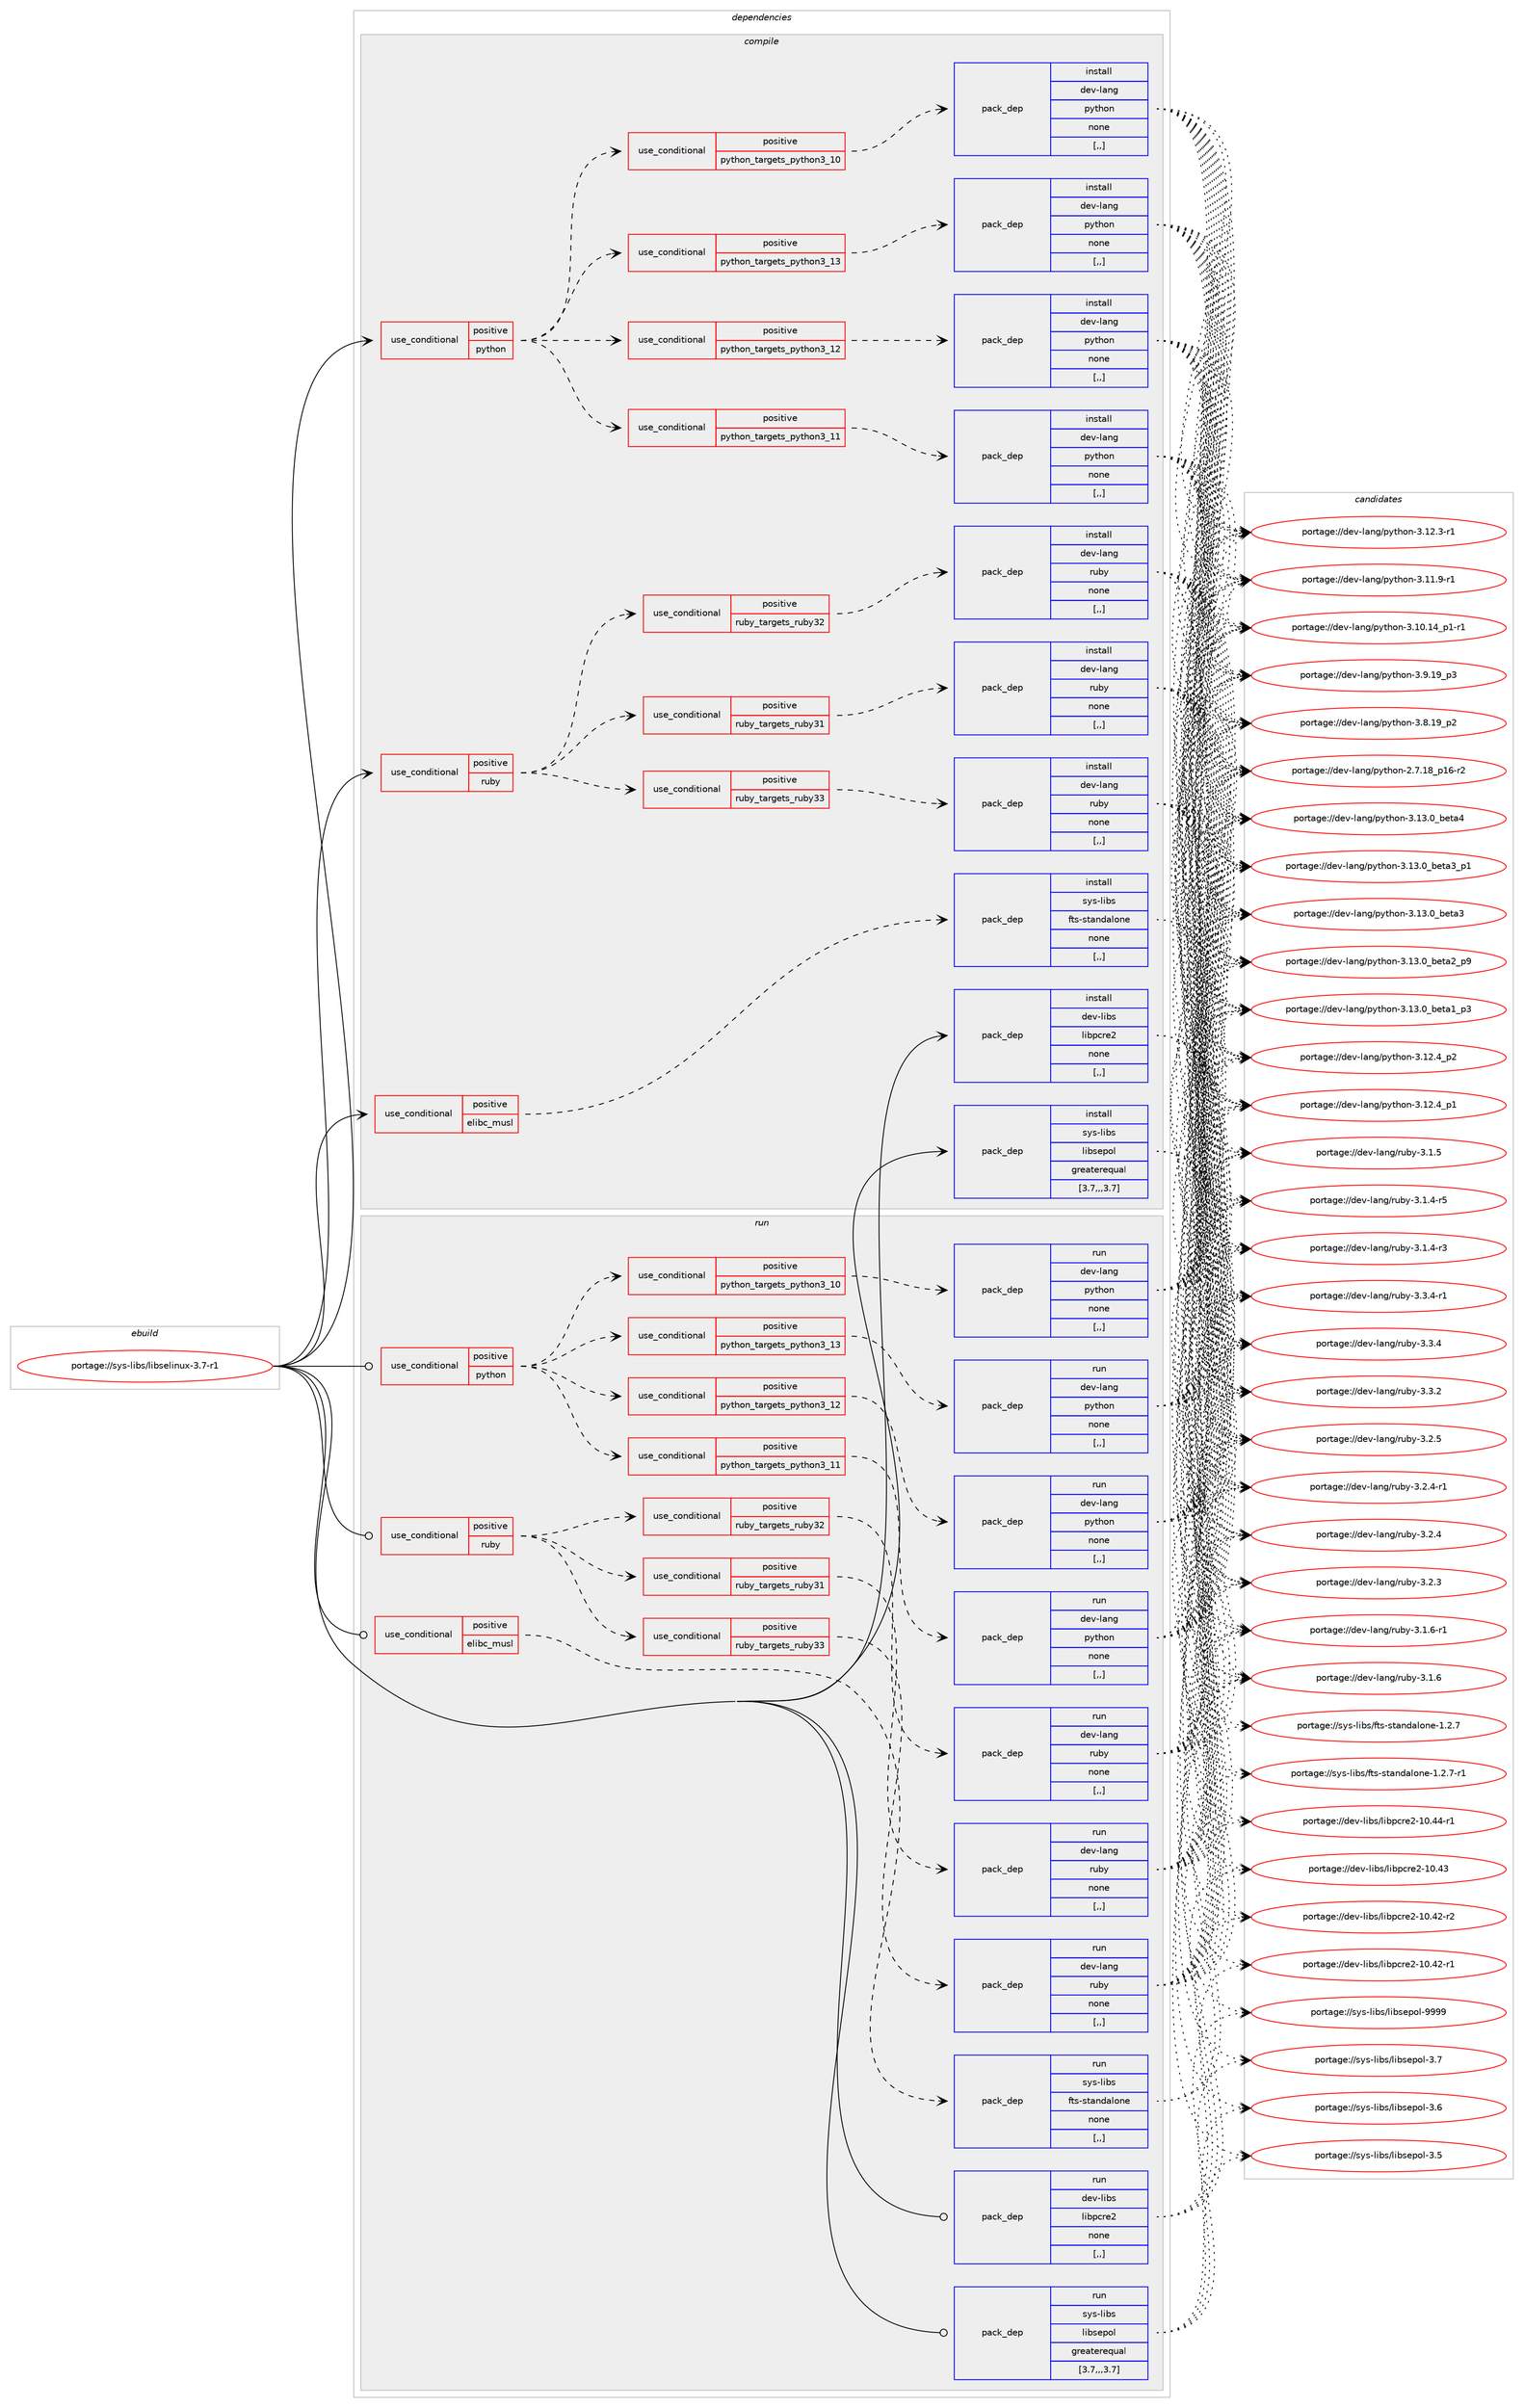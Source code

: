 digraph prolog {

# *************
# Graph options
# *************

newrank=true;
concentrate=true;
compound=true;
graph [rankdir=LR,fontname=Helvetica,fontsize=10,ranksep=1.5];#, ranksep=2.5, nodesep=0.2];
edge  [arrowhead=vee];
node  [fontname=Helvetica,fontsize=10];

# **********
# The ebuild
# **********

subgraph cluster_leftcol {
color=gray;
label=<<i>ebuild</i>>;
id [label="portage://sys-libs/libselinux-3.7-r1", color=red, width=4, href="../sys-libs/libselinux-3.7-r1.svg"];
}

# ****************
# The dependencies
# ****************

subgraph cluster_midcol {
color=gray;
label=<<i>dependencies</i>>;
subgraph cluster_compile {
fillcolor="#eeeeee";
style=filled;
label=<<i>compile</i>>;
subgraph cond117736 {
dependency441422 [label=<<TABLE BORDER="0" CELLBORDER="1" CELLSPACING="0" CELLPADDING="4"><TR><TD ROWSPAN="3" CELLPADDING="10">use_conditional</TD></TR><TR><TD>positive</TD></TR><TR><TD>elibc_musl</TD></TR></TABLE>>, shape=none, color=red];
subgraph pack320688 {
dependency441423 [label=<<TABLE BORDER="0" CELLBORDER="1" CELLSPACING="0" CELLPADDING="4" WIDTH="220"><TR><TD ROWSPAN="6" CELLPADDING="30">pack_dep</TD></TR><TR><TD WIDTH="110">install</TD></TR><TR><TD>sys-libs</TD></TR><TR><TD>fts-standalone</TD></TR><TR><TD>none</TD></TR><TR><TD>[,,]</TD></TR></TABLE>>, shape=none, color=blue];
}
dependency441422:e -> dependency441423:w [weight=20,style="dashed",arrowhead="vee"];
}
id:e -> dependency441422:w [weight=20,style="solid",arrowhead="vee"];
subgraph cond117737 {
dependency441424 [label=<<TABLE BORDER="0" CELLBORDER="1" CELLSPACING="0" CELLPADDING="4"><TR><TD ROWSPAN="3" CELLPADDING="10">use_conditional</TD></TR><TR><TD>positive</TD></TR><TR><TD>python</TD></TR></TABLE>>, shape=none, color=red];
subgraph cond117738 {
dependency441425 [label=<<TABLE BORDER="0" CELLBORDER="1" CELLSPACING="0" CELLPADDING="4"><TR><TD ROWSPAN="3" CELLPADDING="10">use_conditional</TD></TR><TR><TD>positive</TD></TR><TR><TD>python_targets_python3_10</TD></TR></TABLE>>, shape=none, color=red];
subgraph pack320689 {
dependency441426 [label=<<TABLE BORDER="0" CELLBORDER="1" CELLSPACING="0" CELLPADDING="4" WIDTH="220"><TR><TD ROWSPAN="6" CELLPADDING="30">pack_dep</TD></TR><TR><TD WIDTH="110">install</TD></TR><TR><TD>dev-lang</TD></TR><TR><TD>python</TD></TR><TR><TD>none</TD></TR><TR><TD>[,,]</TD></TR></TABLE>>, shape=none, color=blue];
}
dependency441425:e -> dependency441426:w [weight=20,style="dashed",arrowhead="vee"];
}
dependency441424:e -> dependency441425:w [weight=20,style="dashed",arrowhead="vee"];
subgraph cond117739 {
dependency441427 [label=<<TABLE BORDER="0" CELLBORDER="1" CELLSPACING="0" CELLPADDING="4"><TR><TD ROWSPAN="3" CELLPADDING="10">use_conditional</TD></TR><TR><TD>positive</TD></TR><TR><TD>python_targets_python3_11</TD></TR></TABLE>>, shape=none, color=red];
subgraph pack320690 {
dependency441428 [label=<<TABLE BORDER="0" CELLBORDER="1" CELLSPACING="0" CELLPADDING="4" WIDTH="220"><TR><TD ROWSPAN="6" CELLPADDING="30">pack_dep</TD></TR><TR><TD WIDTH="110">install</TD></TR><TR><TD>dev-lang</TD></TR><TR><TD>python</TD></TR><TR><TD>none</TD></TR><TR><TD>[,,]</TD></TR></TABLE>>, shape=none, color=blue];
}
dependency441427:e -> dependency441428:w [weight=20,style="dashed",arrowhead="vee"];
}
dependency441424:e -> dependency441427:w [weight=20,style="dashed",arrowhead="vee"];
subgraph cond117740 {
dependency441429 [label=<<TABLE BORDER="0" CELLBORDER="1" CELLSPACING="0" CELLPADDING="4"><TR><TD ROWSPAN="3" CELLPADDING="10">use_conditional</TD></TR><TR><TD>positive</TD></TR><TR><TD>python_targets_python3_12</TD></TR></TABLE>>, shape=none, color=red];
subgraph pack320691 {
dependency441430 [label=<<TABLE BORDER="0" CELLBORDER="1" CELLSPACING="0" CELLPADDING="4" WIDTH="220"><TR><TD ROWSPAN="6" CELLPADDING="30">pack_dep</TD></TR><TR><TD WIDTH="110">install</TD></TR><TR><TD>dev-lang</TD></TR><TR><TD>python</TD></TR><TR><TD>none</TD></TR><TR><TD>[,,]</TD></TR></TABLE>>, shape=none, color=blue];
}
dependency441429:e -> dependency441430:w [weight=20,style="dashed",arrowhead="vee"];
}
dependency441424:e -> dependency441429:w [weight=20,style="dashed",arrowhead="vee"];
subgraph cond117741 {
dependency441431 [label=<<TABLE BORDER="0" CELLBORDER="1" CELLSPACING="0" CELLPADDING="4"><TR><TD ROWSPAN="3" CELLPADDING="10">use_conditional</TD></TR><TR><TD>positive</TD></TR><TR><TD>python_targets_python3_13</TD></TR></TABLE>>, shape=none, color=red];
subgraph pack320692 {
dependency441432 [label=<<TABLE BORDER="0" CELLBORDER="1" CELLSPACING="0" CELLPADDING="4" WIDTH="220"><TR><TD ROWSPAN="6" CELLPADDING="30">pack_dep</TD></TR><TR><TD WIDTH="110">install</TD></TR><TR><TD>dev-lang</TD></TR><TR><TD>python</TD></TR><TR><TD>none</TD></TR><TR><TD>[,,]</TD></TR></TABLE>>, shape=none, color=blue];
}
dependency441431:e -> dependency441432:w [weight=20,style="dashed",arrowhead="vee"];
}
dependency441424:e -> dependency441431:w [weight=20,style="dashed",arrowhead="vee"];
}
id:e -> dependency441424:w [weight=20,style="solid",arrowhead="vee"];
subgraph cond117742 {
dependency441433 [label=<<TABLE BORDER="0" CELLBORDER="1" CELLSPACING="0" CELLPADDING="4"><TR><TD ROWSPAN="3" CELLPADDING="10">use_conditional</TD></TR><TR><TD>positive</TD></TR><TR><TD>ruby</TD></TR></TABLE>>, shape=none, color=red];
subgraph cond117743 {
dependency441434 [label=<<TABLE BORDER="0" CELLBORDER="1" CELLSPACING="0" CELLPADDING="4"><TR><TD ROWSPAN="3" CELLPADDING="10">use_conditional</TD></TR><TR><TD>positive</TD></TR><TR><TD>ruby_targets_ruby31</TD></TR></TABLE>>, shape=none, color=red];
subgraph pack320693 {
dependency441435 [label=<<TABLE BORDER="0" CELLBORDER="1" CELLSPACING="0" CELLPADDING="4" WIDTH="220"><TR><TD ROWSPAN="6" CELLPADDING="30">pack_dep</TD></TR><TR><TD WIDTH="110">install</TD></TR><TR><TD>dev-lang</TD></TR><TR><TD>ruby</TD></TR><TR><TD>none</TD></TR><TR><TD>[,,]</TD></TR></TABLE>>, shape=none, color=blue];
}
dependency441434:e -> dependency441435:w [weight=20,style="dashed",arrowhead="vee"];
}
dependency441433:e -> dependency441434:w [weight=20,style="dashed",arrowhead="vee"];
subgraph cond117744 {
dependency441436 [label=<<TABLE BORDER="0" CELLBORDER="1" CELLSPACING="0" CELLPADDING="4"><TR><TD ROWSPAN="3" CELLPADDING="10">use_conditional</TD></TR><TR><TD>positive</TD></TR><TR><TD>ruby_targets_ruby32</TD></TR></TABLE>>, shape=none, color=red];
subgraph pack320694 {
dependency441437 [label=<<TABLE BORDER="0" CELLBORDER="1" CELLSPACING="0" CELLPADDING="4" WIDTH="220"><TR><TD ROWSPAN="6" CELLPADDING="30">pack_dep</TD></TR><TR><TD WIDTH="110">install</TD></TR><TR><TD>dev-lang</TD></TR><TR><TD>ruby</TD></TR><TR><TD>none</TD></TR><TR><TD>[,,]</TD></TR></TABLE>>, shape=none, color=blue];
}
dependency441436:e -> dependency441437:w [weight=20,style="dashed",arrowhead="vee"];
}
dependency441433:e -> dependency441436:w [weight=20,style="dashed",arrowhead="vee"];
subgraph cond117745 {
dependency441438 [label=<<TABLE BORDER="0" CELLBORDER="1" CELLSPACING="0" CELLPADDING="4"><TR><TD ROWSPAN="3" CELLPADDING="10">use_conditional</TD></TR><TR><TD>positive</TD></TR><TR><TD>ruby_targets_ruby33</TD></TR></TABLE>>, shape=none, color=red];
subgraph pack320695 {
dependency441439 [label=<<TABLE BORDER="0" CELLBORDER="1" CELLSPACING="0" CELLPADDING="4" WIDTH="220"><TR><TD ROWSPAN="6" CELLPADDING="30">pack_dep</TD></TR><TR><TD WIDTH="110">install</TD></TR><TR><TD>dev-lang</TD></TR><TR><TD>ruby</TD></TR><TR><TD>none</TD></TR><TR><TD>[,,]</TD></TR></TABLE>>, shape=none, color=blue];
}
dependency441438:e -> dependency441439:w [weight=20,style="dashed",arrowhead="vee"];
}
dependency441433:e -> dependency441438:w [weight=20,style="dashed",arrowhead="vee"];
}
id:e -> dependency441433:w [weight=20,style="solid",arrowhead="vee"];
subgraph pack320696 {
dependency441440 [label=<<TABLE BORDER="0" CELLBORDER="1" CELLSPACING="0" CELLPADDING="4" WIDTH="220"><TR><TD ROWSPAN="6" CELLPADDING="30">pack_dep</TD></TR><TR><TD WIDTH="110">install</TD></TR><TR><TD>dev-libs</TD></TR><TR><TD>libpcre2</TD></TR><TR><TD>none</TD></TR><TR><TD>[,,]</TD></TR></TABLE>>, shape=none, color=blue];
}
id:e -> dependency441440:w [weight=20,style="solid",arrowhead="vee"];
subgraph pack320697 {
dependency441441 [label=<<TABLE BORDER="0" CELLBORDER="1" CELLSPACING="0" CELLPADDING="4" WIDTH="220"><TR><TD ROWSPAN="6" CELLPADDING="30">pack_dep</TD></TR><TR><TD WIDTH="110">install</TD></TR><TR><TD>sys-libs</TD></TR><TR><TD>libsepol</TD></TR><TR><TD>greaterequal</TD></TR><TR><TD>[3.7,,,3.7]</TD></TR></TABLE>>, shape=none, color=blue];
}
id:e -> dependency441441:w [weight=20,style="solid",arrowhead="vee"];
}
subgraph cluster_compileandrun {
fillcolor="#eeeeee";
style=filled;
label=<<i>compile and run</i>>;
}
subgraph cluster_run {
fillcolor="#eeeeee";
style=filled;
label=<<i>run</i>>;
subgraph cond117746 {
dependency441442 [label=<<TABLE BORDER="0" CELLBORDER="1" CELLSPACING="0" CELLPADDING="4"><TR><TD ROWSPAN="3" CELLPADDING="10">use_conditional</TD></TR><TR><TD>positive</TD></TR><TR><TD>elibc_musl</TD></TR></TABLE>>, shape=none, color=red];
subgraph pack320698 {
dependency441443 [label=<<TABLE BORDER="0" CELLBORDER="1" CELLSPACING="0" CELLPADDING="4" WIDTH="220"><TR><TD ROWSPAN="6" CELLPADDING="30">pack_dep</TD></TR><TR><TD WIDTH="110">run</TD></TR><TR><TD>sys-libs</TD></TR><TR><TD>fts-standalone</TD></TR><TR><TD>none</TD></TR><TR><TD>[,,]</TD></TR></TABLE>>, shape=none, color=blue];
}
dependency441442:e -> dependency441443:w [weight=20,style="dashed",arrowhead="vee"];
}
id:e -> dependency441442:w [weight=20,style="solid",arrowhead="odot"];
subgraph cond117747 {
dependency441444 [label=<<TABLE BORDER="0" CELLBORDER="1" CELLSPACING="0" CELLPADDING="4"><TR><TD ROWSPAN="3" CELLPADDING="10">use_conditional</TD></TR><TR><TD>positive</TD></TR><TR><TD>python</TD></TR></TABLE>>, shape=none, color=red];
subgraph cond117748 {
dependency441445 [label=<<TABLE BORDER="0" CELLBORDER="1" CELLSPACING="0" CELLPADDING="4"><TR><TD ROWSPAN="3" CELLPADDING="10">use_conditional</TD></TR><TR><TD>positive</TD></TR><TR><TD>python_targets_python3_10</TD></TR></TABLE>>, shape=none, color=red];
subgraph pack320699 {
dependency441446 [label=<<TABLE BORDER="0" CELLBORDER="1" CELLSPACING="0" CELLPADDING="4" WIDTH="220"><TR><TD ROWSPAN="6" CELLPADDING="30">pack_dep</TD></TR><TR><TD WIDTH="110">run</TD></TR><TR><TD>dev-lang</TD></TR><TR><TD>python</TD></TR><TR><TD>none</TD></TR><TR><TD>[,,]</TD></TR></TABLE>>, shape=none, color=blue];
}
dependency441445:e -> dependency441446:w [weight=20,style="dashed",arrowhead="vee"];
}
dependency441444:e -> dependency441445:w [weight=20,style="dashed",arrowhead="vee"];
subgraph cond117749 {
dependency441447 [label=<<TABLE BORDER="0" CELLBORDER="1" CELLSPACING="0" CELLPADDING="4"><TR><TD ROWSPAN="3" CELLPADDING="10">use_conditional</TD></TR><TR><TD>positive</TD></TR><TR><TD>python_targets_python3_11</TD></TR></TABLE>>, shape=none, color=red];
subgraph pack320700 {
dependency441448 [label=<<TABLE BORDER="0" CELLBORDER="1" CELLSPACING="0" CELLPADDING="4" WIDTH="220"><TR><TD ROWSPAN="6" CELLPADDING="30">pack_dep</TD></TR><TR><TD WIDTH="110">run</TD></TR><TR><TD>dev-lang</TD></TR><TR><TD>python</TD></TR><TR><TD>none</TD></TR><TR><TD>[,,]</TD></TR></TABLE>>, shape=none, color=blue];
}
dependency441447:e -> dependency441448:w [weight=20,style="dashed",arrowhead="vee"];
}
dependency441444:e -> dependency441447:w [weight=20,style="dashed",arrowhead="vee"];
subgraph cond117750 {
dependency441449 [label=<<TABLE BORDER="0" CELLBORDER="1" CELLSPACING="0" CELLPADDING="4"><TR><TD ROWSPAN="3" CELLPADDING="10">use_conditional</TD></TR><TR><TD>positive</TD></TR><TR><TD>python_targets_python3_12</TD></TR></TABLE>>, shape=none, color=red];
subgraph pack320701 {
dependency441450 [label=<<TABLE BORDER="0" CELLBORDER="1" CELLSPACING="0" CELLPADDING="4" WIDTH="220"><TR><TD ROWSPAN="6" CELLPADDING="30">pack_dep</TD></TR><TR><TD WIDTH="110">run</TD></TR><TR><TD>dev-lang</TD></TR><TR><TD>python</TD></TR><TR><TD>none</TD></TR><TR><TD>[,,]</TD></TR></TABLE>>, shape=none, color=blue];
}
dependency441449:e -> dependency441450:w [weight=20,style="dashed",arrowhead="vee"];
}
dependency441444:e -> dependency441449:w [weight=20,style="dashed",arrowhead="vee"];
subgraph cond117751 {
dependency441451 [label=<<TABLE BORDER="0" CELLBORDER="1" CELLSPACING="0" CELLPADDING="4"><TR><TD ROWSPAN="3" CELLPADDING="10">use_conditional</TD></TR><TR><TD>positive</TD></TR><TR><TD>python_targets_python3_13</TD></TR></TABLE>>, shape=none, color=red];
subgraph pack320702 {
dependency441452 [label=<<TABLE BORDER="0" CELLBORDER="1" CELLSPACING="0" CELLPADDING="4" WIDTH="220"><TR><TD ROWSPAN="6" CELLPADDING="30">pack_dep</TD></TR><TR><TD WIDTH="110">run</TD></TR><TR><TD>dev-lang</TD></TR><TR><TD>python</TD></TR><TR><TD>none</TD></TR><TR><TD>[,,]</TD></TR></TABLE>>, shape=none, color=blue];
}
dependency441451:e -> dependency441452:w [weight=20,style="dashed",arrowhead="vee"];
}
dependency441444:e -> dependency441451:w [weight=20,style="dashed",arrowhead="vee"];
}
id:e -> dependency441444:w [weight=20,style="solid",arrowhead="odot"];
subgraph cond117752 {
dependency441453 [label=<<TABLE BORDER="0" CELLBORDER="1" CELLSPACING="0" CELLPADDING="4"><TR><TD ROWSPAN="3" CELLPADDING="10">use_conditional</TD></TR><TR><TD>positive</TD></TR><TR><TD>ruby</TD></TR></TABLE>>, shape=none, color=red];
subgraph cond117753 {
dependency441454 [label=<<TABLE BORDER="0" CELLBORDER="1" CELLSPACING="0" CELLPADDING="4"><TR><TD ROWSPAN="3" CELLPADDING="10">use_conditional</TD></TR><TR><TD>positive</TD></TR><TR><TD>ruby_targets_ruby31</TD></TR></TABLE>>, shape=none, color=red];
subgraph pack320703 {
dependency441455 [label=<<TABLE BORDER="0" CELLBORDER="1" CELLSPACING="0" CELLPADDING="4" WIDTH="220"><TR><TD ROWSPAN="6" CELLPADDING="30">pack_dep</TD></TR><TR><TD WIDTH="110">run</TD></TR><TR><TD>dev-lang</TD></TR><TR><TD>ruby</TD></TR><TR><TD>none</TD></TR><TR><TD>[,,]</TD></TR></TABLE>>, shape=none, color=blue];
}
dependency441454:e -> dependency441455:w [weight=20,style="dashed",arrowhead="vee"];
}
dependency441453:e -> dependency441454:w [weight=20,style="dashed",arrowhead="vee"];
subgraph cond117754 {
dependency441456 [label=<<TABLE BORDER="0" CELLBORDER="1" CELLSPACING="0" CELLPADDING="4"><TR><TD ROWSPAN="3" CELLPADDING="10">use_conditional</TD></TR><TR><TD>positive</TD></TR><TR><TD>ruby_targets_ruby32</TD></TR></TABLE>>, shape=none, color=red];
subgraph pack320704 {
dependency441457 [label=<<TABLE BORDER="0" CELLBORDER="1" CELLSPACING="0" CELLPADDING="4" WIDTH="220"><TR><TD ROWSPAN="6" CELLPADDING="30">pack_dep</TD></TR><TR><TD WIDTH="110">run</TD></TR><TR><TD>dev-lang</TD></TR><TR><TD>ruby</TD></TR><TR><TD>none</TD></TR><TR><TD>[,,]</TD></TR></TABLE>>, shape=none, color=blue];
}
dependency441456:e -> dependency441457:w [weight=20,style="dashed",arrowhead="vee"];
}
dependency441453:e -> dependency441456:w [weight=20,style="dashed",arrowhead="vee"];
subgraph cond117755 {
dependency441458 [label=<<TABLE BORDER="0" CELLBORDER="1" CELLSPACING="0" CELLPADDING="4"><TR><TD ROWSPAN="3" CELLPADDING="10">use_conditional</TD></TR><TR><TD>positive</TD></TR><TR><TD>ruby_targets_ruby33</TD></TR></TABLE>>, shape=none, color=red];
subgraph pack320705 {
dependency441459 [label=<<TABLE BORDER="0" CELLBORDER="1" CELLSPACING="0" CELLPADDING="4" WIDTH="220"><TR><TD ROWSPAN="6" CELLPADDING="30">pack_dep</TD></TR><TR><TD WIDTH="110">run</TD></TR><TR><TD>dev-lang</TD></TR><TR><TD>ruby</TD></TR><TR><TD>none</TD></TR><TR><TD>[,,]</TD></TR></TABLE>>, shape=none, color=blue];
}
dependency441458:e -> dependency441459:w [weight=20,style="dashed",arrowhead="vee"];
}
dependency441453:e -> dependency441458:w [weight=20,style="dashed",arrowhead="vee"];
}
id:e -> dependency441453:w [weight=20,style="solid",arrowhead="odot"];
subgraph pack320706 {
dependency441460 [label=<<TABLE BORDER="0" CELLBORDER="1" CELLSPACING="0" CELLPADDING="4" WIDTH="220"><TR><TD ROWSPAN="6" CELLPADDING="30">pack_dep</TD></TR><TR><TD WIDTH="110">run</TD></TR><TR><TD>dev-libs</TD></TR><TR><TD>libpcre2</TD></TR><TR><TD>none</TD></TR><TR><TD>[,,]</TD></TR></TABLE>>, shape=none, color=blue];
}
id:e -> dependency441460:w [weight=20,style="solid",arrowhead="odot"];
subgraph pack320707 {
dependency441461 [label=<<TABLE BORDER="0" CELLBORDER="1" CELLSPACING="0" CELLPADDING="4" WIDTH="220"><TR><TD ROWSPAN="6" CELLPADDING="30">pack_dep</TD></TR><TR><TD WIDTH="110">run</TD></TR><TR><TD>sys-libs</TD></TR><TR><TD>libsepol</TD></TR><TR><TD>greaterequal</TD></TR><TR><TD>[3.7,,,3.7]</TD></TR></TABLE>>, shape=none, color=blue];
}
id:e -> dependency441461:w [weight=20,style="solid",arrowhead="odot"];
}
}

# **************
# The candidates
# **************

subgraph cluster_choices {
rank=same;
color=gray;
label=<<i>candidates</i>>;

subgraph choice320688 {
color=black;
nodesep=1;
choice1151211154510810598115471021161154511511697110100971081111101014549465046554511449 [label="portage://sys-libs/fts-standalone-1.2.7-r1", color=red, width=4,href="../sys-libs/fts-standalone-1.2.7-r1.svg"];
choice115121115451081059811547102116115451151169711010097108111110101454946504655 [label="portage://sys-libs/fts-standalone-1.2.7", color=red, width=4,href="../sys-libs/fts-standalone-1.2.7.svg"];
dependency441423:e -> choice1151211154510810598115471021161154511511697110100971081111101014549465046554511449:w [style=dotted,weight="100"];
dependency441423:e -> choice115121115451081059811547102116115451151169711010097108111110101454946504655:w [style=dotted,weight="100"];
}
subgraph choice320689 {
color=black;
nodesep=1;
choice1001011184510897110103471121211161041111104551464951464895981011169752 [label="portage://dev-lang/python-3.13.0_beta4", color=red, width=4,href="../dev-lang/python-3.13.0_beta4.svg"];
choice10010111845108971101034711212111610411111045514649514648959810111697519511249 [label="portage://dev-lang/python-3.13.0_beta3_p1", color=red, width=4,href="../dev-lang/python-3.13.0_beta3_p1.svg"];
choice1001011184510897110103471121211161041111104551464951464895981011169751 [label="portage://dev-lang/python-3.13.0_beta3", color=red, width=4,href="../dev-lang/python-3.13.0_beta3.svg"];
choice10010111845108971101034711212111610411111045514649514648959810111697509511257 [label="portage://dev-lang/python-3.13.0_beta2_p9", color=red, width=4,href="../dev-lang/python-3.13.0_beta2_p9.svg"];
choice10010111845108971101034711212111610411111045514649514648959810111697499511251 [label="portage://dev-lang/python-3.13.0_beta1_p3", color=red, width=4,href="../dev-lang/python-3.13.0_beta1_p3.svg"];
choice100101118451089711010347112121116104111110455146495046529511250 [label="portage://dev-lang/python-3.12.4_p2", color=red, width=4,href="../dev-lang/python-3.12.4_p2.svg"];
choice100101118451089711010347112121116104111110455146495046529511249 [label="portage://dev-lang/python-3.12.4_p1", color=red, width=4,href="../dev-lang/python-3.12.4_p1.svg"];
choice100101118451089711010347112121116104111110455146495046514511449 [label="portage://dev-lang/python-3.12.3-r1", color=red, width=4,href="../dev-lang/python-3.12.3-r1.svg"];
choice100101118451089711010347112121116104111110455146494946574511449 [label="portage://dev-lang/python-3.11.9-r1", color=red, width=4,href="../dev-lang/python-3.11.9-r1.svg"];
choice100101118451089711010347112121116104111110455146494846495295112494511449 [label="portage://dev-lang/python-3.10.14_p1-r1", color=red, width=4,href="../dev-lang/python-3.10.14_p1-r1.svg"];
choice100101118451089711010347112121116104111110455146574649579511251 [label="portage://dev-lang/python-3.9.19_p3", color=red, width=4,href="../dev-lang/python-3.9.19_p3.svg"];
choice100101118451089711010347112121116104111110455146564649579511250 [label="portage://dev-lang/python-3.8.19_p2", color=red, width=4,href="../dev-lang/python-3.8.19_p2.svg"];
choice100101118451089711010347112121116104111110455046554649569511249544511450 [label="portage://dev-lang/python-2.7.18_p16-r2", color=red, width=4,href="../dev-lang/python-2.7.18_p16-r2.svg"];
dependency441426:e -> choice1001011184510897110103471121211161041111104551464951464895981011169752:w [style=dotted,weight="100"];
dependency441426:e -> choice10010111845108971101034711212111610411111045514649514648959810111697519511249:w [style=dotted,weight="100"];
dependency441426:e -> choice1001011184510897110103471121211161041111104551464951464895981011169751:w [style=dotted,weight="100"];
dependency441426:e -> choice10010111845108971101034711212111610411111045514649514648959810111697509511257:w [style=dotted,weight="100"];
dependency441426:e -> choice10010111845108971101034711212111610411111045514649514648959810111697499511251:w [style=dotted,weight="100"];
dependency441426:e -> choice100101118451089711010347112121116104111110455146495046529511250:w [style=dotted,weight="100"];
dependency441426:e -> choice100101118451089711010347112121116104111110455146495046529511249:w [style=dotted,weight="100"];
dependency441426:e -> choice100101118451089711010347112121116104111110455146495046514511449:w [style=dotted,weight="100"];
dependency441426:e -> choice100101118451089711010347112121116104111110455146494946574511449:w [style=dotted,weight="100"];
dependency441426:e -> choice100101118451089711010347112121116104111110455146494846495295112494511449:w [style=dotted,weight="100"];
dependency441426:e -> choice100101118451089711010347112121116104111110455146574649579511251:w [style=dotted,weight="100"];
dependency441426:e -> choice100101118451089711010347112121116104111110455146564649579511250:w [style=dotted,weight="100"];
dependency441426:e -> choice100101118451089711010347112121116104111110455046554649569511249544511450:w [style=dotted,weight="100"];
}
subgraph choice320690 {
color=black;
nodesep=1;
choice1001011184510897110103471121211161041111104551464951464895981011169752 [label="portage://dev-lang/python-3.13.0_beta4", color=red, width=4,href="../dev-lang/python-3.13.0_beta4.svg"];
choice10010111845108971101034711212111610411111045514649514648959810111697519511249 [label="portage://dev-lang/python-3.13.0_beta3_p1", color=red, width=4,href="../dev-lang/python-3.13.0_beta3_p1.svg"];
choice1001011184510897110103471121211161041111104551464951464895981011169751 [label="portage://dev-lang/python-3.13.0_beta3", color=red, width=4,href="../dev-lang/python-3.13.0_beta3.svg"];
choice10010111845108971101034711212111610411111045514649514648959810111697509511257 [label="portage://dev-lang/python-3.13.0_beta2_p9", color=red, width=4,href="../dev-lang/python-3.13.0_beta2_p9.svg"];
choice10010111845108971101034711212111610411111045514649514648959810111697499511251 [label="portage://dev-lang/python-3.13.0_beta1_p3", color=red, width=4,href="../dev-lang/python-3.13.0_beta1_p3.svg"];
choice100101118451089711010347112121116104111110455146495046529511250 [label="portage://dev-lang/python-3.12.4_p2", color=red, width=4,href="../dev-lang/python-3.12.4_p2.svg"];
choice100101118451089711010347112121116104111110455146495046529511249 [label="portage://dev-lang/python-3.12.4_p1", color=red, width=4,href="../dev-lang/python-3.12.4_p1.svg"];
choice100101118451089711010347112121116104111110455146495046514511449 [label="portage://dev-lang/python-3.12.3-r1", color=red, width=4,href="../dev-lang/python-3.12.3-r1.svg"];
choice100101118451089711010347112121116104111110455146494946574511449 [label="portage://dev-lang/python-3.11.9-r1", color=red, width=4,href="../dev-lang/python-3.11.9-r1.svg"];
choice100101118451089711010347112121116104111110455146494846495295112494511449 [label="portage://dev-lang/python-3.10.14_p1-r1", color=red, width=4,href="../dev-lang/python-3.10.14_p1-r1.svg"];
choice100101118451089711010347112121116104111110455146574649579511251 [label="portage://dev-lang/python-3.9.19_p3", color=red, width=4,href="../dev-lang/python-3.9.19_p3.svg"];
choice100101118451089711010347112121116104111110455146564649579511250 [label="portage://dev-lang/python-3.8.19_p2", color=red, width=4,href="../dev-lang/python-3.8.19_p2.svg"];
choice100101118451089711010347112121116104111110455046554649569511249544511450 [label="portage://dev-lang/python-2.7.18_p16-r2", color=red, width=4,href="../dev-lang/python-2.7.18_p16-r2.svg"];
dependency441428:e -> choice1001011184510897110103471121211161041111104551464951464895981011169752:w [style=dotted,weight="100"];
dependency441428:e -> choice10010111845108971101034711212111610411111045514649514648959810111697519511249:w [style=dotted,weight="100"];
dependency441428:e -> choice1001011184510897110103471121211161041111104551464951464895981011169751:w [style=dotted,weight="100"];
dependency441428:e -> choice10010111845108971101034711212111610411111045514649514648959810111697509511257:w [style=dotted,weight="100"];
dependency441428:e -> choice10010111845108971101034711212111610411111045514649514648959810111697499511251:w [style=dotted,weight="100"];
dependency441428:e -> choice100101118451089711010347112121116104111110455146495046529511250:w [style=dotted,weight="100"];
dependency441428:e -> choice100101118451089711010347112121116104111110455146495046529511249:w [style=dotted,weight="100"];
dependency441428:e -> choice100101118451089711010347112121116104111110455146495046514511449:w [style=dotted,weight="100"];
dependency441428:e -> choice100101118451089711010347112121116104111110455146494946574511449:w [style=dotted,weight="100"];
dependency441428:e -> choice100101118451089711010347112121116104111110455146494846495295112494511449:w [style=dotted,weight="100"];
dependency441428:e -> choice100101118451089711010347112121116104111110455146574649579511251:w [style=dotted,weight="100"];
dependency441428:e -> choice100101118451089711010347112121116104111110455146564649579511250:w [style=dotted,weight="100"];
dependency441428:e -> choice100101118451089711010347112121116104111110455046554649569511249544511450:w [style=dotted,weight="100"];
}
subgraph choice320691 {
color=black;
nodesep=1;
choice1001011184510897110103471121211161041111104551464951464895981011169752 [label="portage://dev-lang/python-3.13.0_beta4", color=red, width=4,href="../dev-lang/python-3.13.0_beta4.svg"];
choice10010111845108971101034711212111610411111045514649514648959810111697519511249 [label="portage://dev-lang/python-3.13.0_beta3_p1", color=red, width=4,href="../dev-lang/python-3.13.0_beta3_p1.svg"];
choice1001011184510897110103471121211161041111104551464951464895981011169751 [label="portage://dev-lang/python-3.13.0_beta3", color=red, width=4,href="../dev-lang/python-3.13.0_beta3.svg"];
choice10010111845108971101034711212111610411111045514649514648959810111697509511257 [label="portage://dev-lang/python-3.13.0_beta2_p9", color=red, width=4,href="../dev-lang/python-3.13.0_beta2_p9.svg"];
choice10010111845108971101034711212111610411111045514649514648959810111697499511251 [label="portage://dev-lang/python-3.13.0_beta1_p3", color=red, width=4,href="../dev-lang/python-3.13.0_beta1_p3.svg"];
choice100101118451089711010347112121116104111110455146495046529511250 [label="portage://dev-lang/python-3.12.4_p2", color=red, width=4,href="../dev-lang/python-3.12.4_p2.svg"];
choice100101118451089711010347112121116104111110455146495046529511249 [label="portage://dev-lang/python-3.12.4_p1", color=red, width=4,href="../dev-lang/python-3.12.4_p1.svg"];
choice100101118451089711010347112121116104111110455146495046514511449 [label="portage://dev-lang/python-3.12.3-r1", color=red, width=4,href="../dev-lang/python-3.12.3-r1.svg"];
choice100101118451089711010347112121116104111110455146494946574511449 [label="portage://dev-lang/python-3.11.9-r1", color=red, width=4,href="../dev-lang/python-3.11.9-r1.svg"];
choice100101118451089711010347112121116104111110455146494846495295112494511449 [label="portage://dev-lang/python-3.10.14_p1-r1", color=red, width=4,href="../dev-lang/python-3.10.14_p1-r1.svg"];
choice100101118451089711010347112121116104111110455146574649579511251 [label="portage://dev-lang/python-3.9.19_p3", color=red, width=4,href="../dev-lang/python-3.9.19_p3.svg"];
choice100101118451089711010347112121116104111110455146564649579511250 [label="portage://dev-lang/python-3.8.19_p2", color=red, width=4,href="../dev-lang/python-3.8.19_p2.svg"];
choice100101118451089711010347112121116104111110455046554649569511249544511450 [label="portage://dev-lang/python-2.7.18_p16-r2", color=red, width=4,href="../dev-lang/python-2.7.18_p16-r2.svg"];
dependency441430:e -> choice1001011184510897110103471121211161041111104551464951464895981011169752:w [style=dotted,weight="100"];
dependency441430:e -> choice10010111845108971101034711212111610411111045514649514648959810111697519511249:w [style=dotted,weight="100"];
dependency441430:e -> choice1001011184510897110103471121211161041111104551464951464895981011169751:w [style=dotted,weight="100"];
dependency441430:e -> choice10010111845108971101034711212111610411111045514649514648959810111697509511257:w [style=dotted,weight="100"];
dependency441430:e -> choice10010111845108971101034711212111610411111045514649514648959810111697499511251:w [style=dotted,weight="100"];
dependency441430:e -> choice100101118451089711010347112121116104111110455146495046529511250:w [style=dotted,weight="100"];
dependency441430:e -> choice100101118451089711010347112121116104111110455146495046529511249:w [style=dotted,weight="100"];
dependency441430:e -> choice100101118451089711010347112121116104111110455146495046514511449:w [style=dotted,weight="100"];
dependency441430:e -> choice100101118451089711010347112121116104111110455146494946574511449:w [style=dotted,weight="100"];
dependency441430:e -> choice100101118451089711010347112121116104111110455146494846495295112494511449:w [style=dotted,weight="100"];
dependency441430:e -> choice100101118451089711010347112121116104111110455146574649579511251:w [style=dotted,weight="100"];
dependency441430:e -> choice100101118451089711010347112121116104111110455146564649579511250:w [style=dotted,weight="100"];
dependency441430:e -> choice100101118451089711010347112121116104111110455046554649569511249544511450:w [style=dotted,weight="100"];
}
subgraph choice320692 {
color=black;
nodesep=1;
choice1001011184510897110103471121211161041111104551464951464895981011169752 [label="portage://dev-lang/python-3.13.0_beta4", color=red, width=4,href="../dev-lang/python-3.13.0_beta4.svg"];
choice10010111845108971101034711212111610411111045514649514648959810111697519511249 [label="portage://dev-lang/python-3.13.0_beta3_p1", color=red, width=4,href="../dev-lang/python-3.13.0_beta3_p1.svg"];
choice1001011184510897110103471121211161041111104551464951464895981011169751 [label="portage://dev-lang/python-3.13.0_beta3", color=red, width=4,href="../dev-lang/python-3.13.0_beta3.svg"];
choice10010111845108971101034711212111610411111045514649514648959810111697509511257 [label="portage://dev-lang/python-3.13.0_beta2_p9", color=red, width=4,href="../dev-lang/python-3.13.0_beta2_p9.svg"];
choice10010111845108971101034711212111610411111045514649514648959810111697499511251 [label="portage://dev-lang/python-3.13.0_beta1_p3", color=red, width=4,href="../dev-lang/python-3.13.0_beta1_p3.svg"];
choice100101118451089711010347112121116104111110455146495046529511250 [label="portage://dev-lang/python-3.12.4_p2", color=red, width=4,href="../dev-lang/python-3.12.4_p2.svg"];
choice100101118451089711010347112121116104111110455146495046529511249 [label="portage://dev-lang/python-3.12.4_p1", color=red, width=4,href="../dev-lang/python-3.12.4_p1.svg"];
choice100101118451089711010347112121116104111110455146495046514511449 [label="portage://dev-lang/python-3.12.3-r1", color=red, width=4,href="../dev-lang/python-3.12.3-r1.svg"];
choice100101118451089711010347112121116104111110455146494946574511449 [label="portage://dev-lang/python-3.11.9-r1", color=red, width=4,href="../dev-lang/python-3.11.9-r1.svg"];
choice100101118451089711010347112121116104111110455146494846495295112494511449 [label="portage://dev-lang/python-3.10.14_p1-r1", color=red, width=4,href="../dev-lang/python-3.10.14_p1-r1.svg"];
choice100101118451089711010347112121116104111110455146574649579511251 [label="portage://dev-lang/python-3.9.19_p3", color=red, width=4,href="../dev-lang/python-3.9.19_p3.svg"];
choice100101118451089711010347112121116104111110455146564649579511250 [label="portage://dev-lang/python-3.8.19_p2", color=red, width=4,href="../dev-lang/python-3.8.19_p2.svg"];
choice100101118451089711010347112121116104111110455046554649569511249544511450 [label="portage://dev-lang/python-2.7.18_p16-r2", color=red, width=4,href="../dev-lang/python-2.7.18_p16-r2.svg"];
dependency441432:e -> choice1001011184510897110103471121211161041111104551464951464895981011169752:w [style=dotted,weight="100"];
dependency441432:e -> choice10010111845108971101034711212111610411111045514649514648959810111697519511249:w [style=dotted,weight="100"];
dependency441432:e -> choice1001011184510897110103471121211161041111104551464951464895981011169751:w [style=dotted,weight="100"];
dependency441432:e -> choice10010111845108971101034711212111610411111045514649514648959810111697509511257:w [style=dotted,weight="100"];
dependency441432:e -> choice10010111845108971101034711212111610411111045514649514648959810111697499511251:w [style=dotted,weight="100"];
dependency441432:e -> choice100101118451089711010347112121116104111110455146495046529511250:w [style=dotted,weight="100"];
dependency441432:e -> choice100101118451089711010347112121116104111110455146495046529511249:w [style=dotted,weight="100"];
dependency441432:e -> choice100101118451089711010347112121116104111110455146495046514511449:w [style=dotted,weight="100"];
dependency441432:e -> choice100101118451089711010347112121116104111110455146494946574511449:w [style=dotted,weight="100"];
dependency441432:e -> choice100101118451089711010347112121116104111110455146494846495295112494511449:w [style=dotted,weight="100"];
dependency441432:e -> choice100101118451089711010347112121116104111110455146574649579511251:w [style=dotted,weight="100"];
dependency441432:e -> choice100101118451089711010347112121116104111110455146564649579511250:w [style=dotted,weight="100"];
dependency441432:e -> choice100101118451089711010347112121116104111110455046554649569511249544511450:w [style=dotted,weight="100"];
}
subgraph choice320693 {
color=black;
nodesep=1;
choice100101118451089711010347114117981214551465146524511449 [label="portage://dev-lang/ruby-3.3.4-r1", color=red, width=4,href="../dev-lang/ruby-3.3.4-r1.svg"];
choice10010111845108971101034711411798121455146514652 [label="portage://dev-lang/ruby-3.3.4", color=red, width=4,href="../dev-lang/ruby-3.3.4.svg"];
choice10010111845108971101034711411798121455146514650 [label="portage://dev-lang/ruby-3.3.2", color=red, width=4,href="../dev-lang/ruby-3.3.2.svg"];
choice10010111845108971101034711411798121455146504653 [label="portage://dev-lang/ruby-3.2.5", color=red, width=4,href="../dev-lang/ruby-3.2.5.svg"];
choice100101118451089711010347114117981214551465046524511449 [label="portage://dev-lang/ruby-3.2.4-r1", color=red, width=4,href="../dev-lang/ruby-3.2.4-r1.svg"];
choice10010111845108971101034711411798121455146504652 [label="portage://dev-lang/ruby-3.2.4", color=red, width=4,href="../dev-lang/ruby-3.2.4.svg"];
choice10010111845108971101034711411798121455146504651 [label="portage://dev-lang/ruby-3.2.3", color=red, width=4,href="../dev-lang/ruby-3.2.3.svg"];
choice100101118451089711010347114117981214551464946544511449 [label="portage://dev-lang/ruby-3.1.6-r1", color=red, width=4,href="../dev-lang/ruby-3.1.6-r1.svg"];
choice10010111845108971101034711411798121455146494654 [label="portage://dev-lang/ruby-3.1.6", color=red, width=4,href="../dev-lang/ruby-3.1.6.svg"];
choice10010111845108971101034711411798121455146494653 [label="portage://dev-lang/ruby-3.1.5", color=red, width=4,href="../dev-lang/ruby-3.1.5.svg"];
choice100101118451089711010347114117981214551464946524511453 [label="portage://dev-lang/ruby-3.1.4-r5", color=red, width=4,href="../dev-lang/ruby-3.1.4-r5.svg"];
choice100101118451089711010347114117981214551464946524511451 [label="portage://dev-lang/ruby-3.1.4-r3", color=red, width=4,href="../dev-lang/ruby-3.1.4-r3.svg"];
dependency441435:e -> choice100101118451089711010347114117981214551465146524511449:w [style=dotted,weight="100"];
dependency441435:e -> choice10010111845108971101034711411798121455146514652:w [style=dotted,weight="100"];
dependency441435:e -> choice10010111845108971101034711411798121455146514650:w [style=dotted,weight="100"];
dependency441435:e -> choice10010111845108971101034711411798121455146504653:w [style=dotted,weight="100"];
dependency441435:e -> choice100101118451089711010347114117981214551465046524511449:w [style=dotted,weight="100"];
dependency441435:e -> choice10010111845108971101034711411798121455146504652:w [style=dotted,weight="100"];
dependency441435:e -> choice10010111845108971101034711411798121455146504651:w [style=dotted,weight="100"];
dependency441435:e -> choice100101118451089711010347114117981214551464946544511449:w [style=dotted,weight="100"];
dependency441435:e -> choice10010111845108971101034711411798121455146494654:w [style=dotted,weight="100"];
dependency441435:e -> choice10010111845108971101034711411798121455146494653:w [style=dotted,weight="100"];
dependency441435:e -> choice100101118451089711010347114117981214551464946524511453:w [style=dotted,weight="100"];
dependency441435:e -> choice100101118451089711010347114117981214551464946524511451:w [style=dotted,weight="100"];
}
subgraph choice320694 {
color=black;
nodesep=1;
choice100101118451089711010347114117981214551465146524511449 [label="portage://dev-lang/ruby-3.3.4-r1", color=red, width=4,href="../dev-lang/ruby-3.3.4-r1.svg"];
choice10010111845108971101034711411798121455146514652 [label="portage://dev-lang/ruby-3.3.4", color=red, width=4,href="../dev-lang/ruby-3.3.4.svg"];
choice10010111845108971101034711411798121455146514650 [label="portage://dev-lang/ruby-3.3.2", color=red, width=4,href="../dev-lang/ruby-3.3.2.svg"];
choice10010111845108971101034711411798121455146504653 [label="portage://dev-lang/ruby-3.2.5", color=red, width=4,href="../dev-lang/ruby-3.2.5.svg"];
choice100101118451089711010347114117981214551465046524511449 [label="portage://dev-lang/ruby-3.2.4-r1", color=red, width=4,href="../dev-lang/ruby-3.2.4-r1.svg"];
choice10010111845108971101034711411798121455146504652 [label="portage://dev-lang/ruby-3.2.4", color=red, width=4,href="../dev-lang/ruby-3.2.4.svg"];
choice10010111845108971101034711411798121455146504651 [label="portage://dev-lang/ruby-3.2.3", color=red, width=4,href="../dev-lang/ruby-3.2.3.svg"];
choice100101118451089711010347114117981214551464946544511449 [label="portage://dev-lang/ruby-3.1.6-r1", color=red, width=4,href="../dev-lang/ruby-3.1.6-r1.svg"];
choice10010111845108971101034711411798121455146494654 [label="portage://dev-lang/ruby-3.1.6", color=red, width=4,href="../dev-lang/ruby-3.1.6.svg"];
choice10010111845108971101034711411798121455146494653 [label="portage://dev-lang/ruby-3.1.5", color=red, width=4,href="../dev-lang/ruby-3.1.5.svg"];
choice100101118451089711010347114117981214551464946524511453 [label="portage://dev-lang/ruby-3.1.4-r5", color=red, width=4,href="../dev-lang/ruby-3.1.4-r5.svg"];
choice100101118451089711010347114117981214551464946524511451 [label="portage://dev-lang/ruby-3.1.4-r3", color=red, width=4,href="../dev-lang/ruby-3.1.4-r3.svg"];
dependency441437:e -> choice100101118451089711010347114117981214551465146524511449:w [style=dotted,weight="100"];
dependency441437:e -> choice10010111845108971101034711411798121455146514652:w [style=dotted,weight="100"];
dependency441437:e -> choice10010111845108971101034711411798121455146514650:w [style=dotted,weight="100"];
dependency441437:e -> choice10010111845108971101034711411798121455146504653:w [style=dotted,weight="100"];
dependency441437:e -> choice100101118451089711010347114117981214551465046524511449:w [style=dotted,weight="100"];
dependency441437:e -> choice10010111845108971101034711411798121455146504652:w [style=dotted,weight="100"];
dependency441437:e -> choice10010111845108971101034711411798121455146504651:w [style=dotted,weight="100"];
dependency441437:e -> choice100101118451089711010347114117981214551464946544511449:w [style=dotted,weight="100"];
dependency441437:e -> choice10010111845108971101034711411798121455146494654:w [style=dotted,weight="100"];
dependency441437:e -> choice10010111845108971101034711411798121455146494653:w [style=dotted,weight="100"];
dependency441437:e -> choice100101118451089711010347114117981214551464946524511453:w [style=dotted,weight="100"];
dependency441437:e -> choice100101118451089711010347114117981214551464946524511451:w [style=dotted,weight="100"];
}
subgraph choice320695 {
color=black;
nodesep=1;
choice100101118451089711010347114117981214551465146524511449 [label="portage://dev-lang/ruby-3.3.4-r1", color=red, width=4,href="../dev-lang/ruby-3.3.4-r1.svg"];
choice10010111845108971101034711411798121455146514652 [label="portage://dev-lang/ruby-3.3.4", color=red, width=4,href="../dev-lang/ruby-3.3.4.svg"];
choice10010111845108971101034711411798121455146514650 [label="portage://dev-lang/ruby-3.3.2", color=red, width=4,href="../dev-lang/ruby-3.3.2.svg"];
choice10010111845108971101034711411798121455146504653 [label="portage://dev-lang/ruby-3.2.5", color=red, width=4,href="../dev-lang/ruby-3.2.5.svg"];
choice100101118451089711010347114117981214551465046524511449 [label="portage://dev-lang/ruby-3.2.4-r1", color=red, width=4,href="../dev-lang/ruby-3.2.4-r1.svg"];
choice10010111845108971101034711411798121455146504652 [label="portage://dev-lang/ruby-3.2.4", color=red, width=4,href="../dev-lang/ruby-3.2.4.svg"];
choice10010111845108971101034711411798121455146504651 [label="portage://dev-lang/ruby-3.2.3", color=red, width=4,href="../dev-lang/ruby-3.2.3.svg"];
choice100101118451089711010347114117981214551464946544511449 [label="portage://dev-lang/ruby-3.1.6-r1", color=red, width=4,href="../dev-lang/ruby-3.1.6-r1.svg"];
choice10010111845108971101034711411798121455146494654 [label="portage://dev-lang/ruby-3.1.6", color=red, width=4,href="../dev-lang/ruby-3.1.6.svg"];
choice10010111845108971101034711411798121455146494653 [label="portage://dev-lang/ruby-3.1.5", color=red, width=4,href="../dev-lang/ruby-3.1.5.svg"];
choice100101118451089711010347114117981214551464946524511453 [label="portage://dev-lang/ruby-3.1.4-r5", color=red, width=4,href="../dev-lang/ruby-3.1.4-r5.svg"];
choice100101118451089711010347114117981214551464946524511451 [label="portage://dev-lang/ruby-3.1.4-r3", color=red, width=4,href="../dev-lang/ruby-3.1.4-r3.svg"];
dependency441439:e -> choice100101118451089711010347114117981214551465146524511449:w [style=dotted,weight="100"];
dependency441439:e -> choice10010111845108971101034711411798121455146514652:w [style=dotted,weight="100"];
dependency441439:e -> choice10010111845108971101034711411798121455146514650:w [style=dotted,weight="100"];
dependency441439:e -> choice10010111845108971101034711411798121455146504653:w [style=dotted,weight="100"];
dependency441439:e -> choice100101118451089711010347114117981214551465046524511449:w [style=dotted,weight="100"];
dependency441439:e -> choice10010111845108971101034711411798121455146504652:w [style=dotted,weight="100"];
dependency441439:e -> choice10010111845108971101034711411798121455146504651:w [style=dotted,weight="100"];
dependency441439:e -> choice100101118451089711010347114117981214551464946544511449:w [style=dotted,weight="100"];
dependency441439:e -> choice10010111845108971101034711411798121455146494654:w [style=dotted,weight="100"];
dependency441439:e -> choice10010111845108971101034711411798121455146494653:w [style=dotted,weight="100"];
dependency441439:e -> choice100101118451089711010347114117981214551464946524511453:w [style=dotted,weight="100"];
dependency441439:e -> choice100101118451089711010347114117981214551464946524511451:w [style=dotted,weight="100"];
}
subgraph choice320696 {
color=black;
nodesep=1;
choice1001011184510810598115471081059811299114101504549484652524511449 [label="portage://dev-libs/libpcre2-10.44-r1", color=red, width=4,href="../dev-libs/libpcre2-10.44-r1.svg"];
choice100101118451081059811547108105981129911410150454948465251 [label="portage://dev-libs/libpcre2-10.43", color=red, width=4,href="../dev-libs/libpcre2-10.43.svg"];
choice1001011184510810598115471081059811299114101504549484652504511450 [label="portage://dev-libs/libpcre2-10.42-r2", color=red, width=4,href="../dev-libs/libpcre2-10.42-r2.svg"];
choice1001011184510810598115471081059811299114101504549484652504511449 [label="portage://dev-libs/libpcre2-10.42-r1", color=red, width=4,href="../dev-libs/libpcre2-10.42-r1.svg"];
dependency441440:e -> choice1001011184510810598115471081059811299114101504549484652524511449:w [style=dotted,weight="100"];
dependency441440:e -> choice100101118451081059811547108105981129911410150454948465251:w [style=dotted,weight="100"];
dependency441440:e -> choice1001011184510810598115471081059811299114101504549484652504511450:w [style=dotted,weight="100"];
dependency441440:e -> choice1001011184510810598115471081059811299114101504549484652504511449:w [style=dotted,weight="100"];
}
subgraph choice320697 {
color=black;
nodesep=1;
choice115121115451081059811547108105981151011121111084557575757 [label="portage://sys-libs/libsepol-9999", color=red, width=4,href="../sys-libs/libsepol-9999.svg"];
choice1151211154510810598115471081059811510111211110845514655 [label="portage://sys-libs/libsepol-3.7", color=red, width=4,href="../sys-libs/libsepol-3.7.svg"];
choice1151211154510810598115471081059811510111211110845514654 [label="portage://sys-libs/libsepol-3.6", color=red, width=4,href="../sys-libs/libsepol-3.6.svg"];
choice1151211154510810598115471081059811510111211110845514653 [label="portage://sys-libs/libsepol-3.5", color=red, width=4,href="../sys-libs/libsepol-3.5.svg"];
dependency441441:e -> choice115121115451081059811547108105981151011121111084557575757:w [style=dotted,weight="100"];
dependency441441:e -> choice1151211154510810598115471081059811510111211110845514655:w [style=dotted,weight="100"];
dependency441441:e -> choice1151211154510810598115471081059811510111211110845514654:w [style=dotted,weight="100"];
dependency441441:e -> choice1151211154510810598115471081059811510111211110845514653:w [style=dotted,weight="100"];
}
subgraph choice320698 {
color=black;
nodesep=1;
choice1151211154510810598115471021161154511511697110100971081111101014549465046554511449 [label="portage://sys-libs/fts-standalone-1.2.7-r1", color=red, width=4,href="../sys-libs/fts-standalone-1.2.7-r1.svg"];
choice115121115451081059811547102116115451151169711010097108111110101454946504655 [label="portage://sys-libs/fts-standalone-1.2.7", color=red, width=4,href="../sys-libs/fts-standalone-1.2.7.svg"];
dependency441443:e -> choice1151211154510810598115471021161154511511697110100971081111101014549465046554511449:w [style=dotted,weight="100"];
dependency441443:e -> choice115121115451081059811547102116115451151169711010097108111110101454946504655:w [style=dotted,weight="100"];
}
subgraph choice320699 {
color=black;
nodesep=1;
choice1001011184510897110103471121211161041111104551464951464895981011169752 [label="portage://dev-lang/python-3.13.0_beta4", color=red, width=4,href="../dev-lang/python-3.13.0_beta4.svg"];
choice10010111845108971101034711212111610411111045514649514648959810111697519511249 [label="portage://dev-lang/python-3.13.0_beta3_p1", color=red, width=4,href="../dev-lang/python-3.13.0_beta3_p1.svg"];
choice1001011184510897110103471121211161041111104551464951464895981011169751 [label="portage://dev-lang/python-3.13.0_beta3", color=red, width=4,href="../dev-lang/python-3.13.0_beta3.svg"];
choice10010111845108971101034711212111610411111045514649514648959810111697509511257 [label="portage://dev-lang/python-3.13.0_beta2_p9", color=red, width=4,href="../dev-lang/python-3.13.0_beta2_p9.svg"];
choice10010111845108971101034711212111610411111045514649514648959810111697499511251 [label="portage://dev-lang/python-3.13.0_beta1_p3", color=red, width=4,href="../dev-lang/python-3.13.0_beta1_p3.svg"];
choice100101118451089711010347112121116104111110455146495046529511250 [label="portage://dev-lang/python-3.12.4_p2", color=red, width=4,href="../dev-lang/python-3.12.4_p2.svg"];
choice100101118451089711010347112121116104111110455146495046529511249 [label="portage://dev-lang/python-3.12.4_p1", color=red, width=4,href="../dev-lang/python-3.12.4_p1.svg"];
choice100101118451089711010347112121116104111110455146495046514511449 [label="portage://dev-lang/python-3.12.3-r1", color=red, width=4,href="../dev-lang/python-3.12.3-r1.svg"];
choice100101118451089711010347112121116104111110455146494946574511449 [label="portage://dev-lang/python-3.11.9-r1", color=red, width=4,href="../dev-lang/python-3.11.9-r1.svg"];
choice100101118451089711010347112121116104111110455146494846495295112494511449 [label="portage://dev-lang/python-3.10.14_p1-r1", color=red, width=4,href="../dev-lang/python-3.10.14_p1-r1.svg"];
choice100101118451089711010347112121116104111110455146574649579511251 [label="portage://dev-lang/python-3.9.19_p3", color=red, width=4,href="../dev-lang/python-3.9.19_p3.svg"];
choice100101118451089711010347112121116104111110455146564649579511250 [label="portage://dev-lang/python-3.8.19_p2", color=red, width=4,href="../dev-lang/python-3.8.19_p2.svg"];
choice100101118451089711010347112121116104111110455046554649569511249544511450 [label="portage://dev-lang/python-2.7.18_p16-r2", color=red, width=4,href="../dev-lang/python-2.7.18_p16-r2.svg"];
dependency441446:e -> choice1001011184510897110103471121211161041111104551464951464895981011169752:w [style=dotted,weight="100"];
dependency441446:e -> choice10010111845108971101034711212111610411111045514649514648959810111697519511249:w [style=dotted,weight="100"];
dependency441446:e -> choice1001011184510897110103471121211161041111104551464951464895981011169751:w [style=dotted,weight="100"];
dependency441446:e -> choice10010111845108971101034711212111610411111045514649514648959810111697509511257:w [style=dotted,weight="100"];
dependency441446:e -> choice10010111845108971101034711212111610411111045514649514648959810111697499511251:w [style=dotted,weight="100"];
dependency441446:e -> choice100101118451089711010347112121116104111110455146495046529511250:w [style=dotted,weight="100"];
dependency441446:e -> choice100101118451089711010347112121116104111110455146495046529511249:w [style=dotted,weight="100"];
dependency441446:e -> choice100101118451089711010347112121116104111110455146495046514511449:w [style=dotted,weight="100"];
dependency441446:e -> choice100101118451089711010347112121116104111110455146494946574511449:w [style=dotted,weight="100"];
dependency441446:e -> choice100101118451089711010347112121116104111110455146494846495295112494511449:w [style=dotted,weight="100"];
dependency441446:e -> choice100101118451089711010347112121116104111110455146574649579511251:w [style=dotted,weight="100"];
dependency441446:e -> choice100101118451089711010347112121116104111110455146564649579511250:w [style=dotted,weight="100"];
dependency441446:e -> choice100101118451089711010347112121116104111110455046554649569511249544511450:w [style=dotted,weight="100"];
}
subgraph choice320700 {
color=black;
nodesep=1;
choice1001011184510897110103471121211161041111104551464951464895981011169752 [label="portage://dev-lang/python-3.13.0_beta4", color=red, width=4,href="../dev-lang/python-3.13.0_beta4.svg"];
choice10010111845108971101034711212111610411111045514649514648959810111697519511249 [label="portage://dev-lang/python-3.13.0_beta3_p1", color=red, width=4,href="../dev-lang/python-3.13.0_beta3_p1.svg"];
choice1001011184510897110103471121211161041111104551464951464895981011169751 [label="portage://dev-lang/python-3.13.0_beta3", color=red, width=4,href="../dev-lang/python-3.13.0_beta3.svg"];
choice10010111845108971101034711212111610411111045514649514648959810111697509511257 [label="portage://dev-lang/python-3.13.0_beta2_p9", color=red, width=4,href="../dev-lang/python-3.13.0_beta2_p9.svg"];
choice10010111845108971101034711212111610411111045514649514648959810111697499511251 [label="portage://dev-lang/python-3.13.0_beta1_p3", color=red, width=4,href="../dev-lang/python-3.13.0_beta1_p3.svg"];
choice100101118451089711010347112121116104111110455146495046529511250 [label="portage://dev-lang/python-3.12.4_p2", color=red, width=4,href="../dev-lang/python-3.12.4_p2.svg"];
choice100101118451089711010347112121116104111110455146495046529511249 [label="portage://dev-lang/python-3.12.4_p1", color=red, width=4,href="../dev-lang/python-3.12.4_p1.svg"];
choice100101118451089711010347112121116104111110455146495046514511449 [label="portage://dev-lang/python-3.12.3-r1", color=red, width=4,href="../dev-lang/python-3.12.3-r1.svg"];
choice100101118451089711010347112121116104111110455146494946574511449 [label="portage://dev-lang/python-3.11.9-r1", color=red, width=4,href="../dev-lang/python-3.11.9-r1.svg"];
choice100101118451089711010347112121116104111110455146494846495295112494511449 [label="portage://dev-lang/python-3.10.14_p1-r1", color=red, width=4,href="../dev-lang/python-3.10.14_p1-r1.svg"];
choice100101118451089711010347112121116104111110455146574649579511251 [label="portage://dev-lang/python-3.9.19_p3", color=red, width=4,href="../dev-lang/python-3.9.19_p3.svg"];
choice100101118451089711010347112121116104111110455146564649579511250 [label="portage://dev-lang/python-3.8.19_p2", color=red, width=4,href="../dev-lang/python-3.8.19_p2.svg"];
choice100101118451089711010347112121116104111110455046554649569511249544511450 [label="portage://dev-lang/python-2.7.18_p16-r2", color=red, width=4,href="../dev-lang/python-2.7.18_p16-r2.svg"];
dependency441448:e -> choice1001011184510897110103471121211161041111104551464951464895981011169752:w [style=dotted,weight="100"];
dependency441448:e -> choice10010111845108971101034711212111610411111045514649514648959810111697519511249:w [style=dotted,weight="100"];
dependency441448:e -> choice1001011184510897110103471121211161041111104551464951464895981011169751:w [style=dotted,weight="100"];
dependency441448:e -> choice10010111845108971101034711212111610411111045514649514648959810111697509511257:w [style=dotted,weight="100"];
dependency441448:e -> choice10010111845108971101034711212111610411111045514649514648959810111697499511251:w [style=dotted,weight="100"];
dependency441448:e -> choice100101118451089711010347112121116104111110455146495046529511250:w [style=dotted,weight="100"];
dependency441448:e -> choice100101118451089711010347112121116104111110455146495046529511249:w [style=dotted,weight="100"];
dependency441448:e -> choice100101118451089711010347112121116104111110455146495046514511449:w [style=dotted,weight="100"];
dependency441448:e -> choice100101118451089711010347112121116104111110455146494946574511449:w [style=dotted,weight="100"];
dependency441448:e -> choice100101118451089711010347112121116104111110455146494846495295112494511449:w [style=dotted,weight="100"];
dependency441448:e -> choice100101118451089711010347112121116104111110455146574649579511251:w [style=dotted,weight="100"];
dependency441448:e -> choice100101118451089711010347112121116104111110455146564649579511250:w [style=dotted,weight="100"];
dependency441448:e -> choice100101118451089711010347112121116104111110455046554649569511249544511450:w [style=dotted,weight="100"];
}
subgraph choice320701 {
color=black;
nodesep=1;
choice1001011184510897110103471121211161041111104551464951464895981011169752 [label="portage://dev-lang/python-3.13.0_beta4", color=red, width=4,href="../dev-lang/python-3.13.0_beta4.svg"];
choice10010111845108971101034711212111610411111045514649514648959810111697519511249 [label="portage://dev-lang/python-3.13.0_beta3_p1", color=red, width=4,href="../dev-lang/python-3.13.0_beta3_p1.svg"];
choice1001011184510897110103471121211161041111104551464951464895981011169751 [label="portage://dev-lang/python-3.13.0_beta3", color=red, width=4,href="../dev-lang/python-3.13.0_beta3.svg"];
choice10010111845108971101034711212111610411111045514649514648959810111697509511257 [label="portage://dev-lang/python-3.13.0_beta2_p9", color=red, width=4,href="../dev-lang/python-3.13.0_beta2_p9.svg"];
choice10010111845108971101034711212111610411111045514649514648959810111697499511251 [label="portage://dev-lang/python-3.13.0_beta1_p3", color=red, width=4,href="../dev-lang/python-3.13.0_beta1_p3.svg"];
choice100101118451089711010347112121116104111110455146495046529511250 [label="portage://dev-lang/python-3.12.4_p2", color=red, width=4,href="../dev-lang/python-3.12.4_p2.svg"];
choice100101118451089711010347112121116104111110455146495046529511249 [label="portage://dev-lang/python-3.12.4_p1", color=red, width=4,href="../dev-lang/python-3.12.4_p1.svg"];
choice100101118451089711010347112121116104111110455146495046514511449 [label="portage://dev-lang/python-3.12.3-r1", color=red, width=4,href="../dev-lang/python-3.12.3-r1.svg"];
choice100101118451089711010347112121116104111110455146494946574511449 [label="portage://dev-lang/python-3.11.9-r1", color=red, width=4,href="../dev-lang/python-3.11.9-r1.svg"];
choice100101118451089711010347112121116104111110455146494846495295112494511449 [label="portage://dev-lang/python-3.10.14_p1-r1", color=red, width=4,href="../dev-lang/python-3.10.14_p1-r1.svg"];
choice100101118451089711010347112121116104111110455146574649579511251 [label="portage://dev-lang/python-3.9.19_p3", color=red, width=4,href="../dev-lang/python-3.9.19_p3.svg"];
choice100101118451089711010347112121116104111110455146564649579511250 [label="portage://dev-lang/python-3.8.19_p2", color=red, width=4,href="../dev-lang/python-3.8.19_p2.svg"];
choice100101118451089711010347112121116104111110455046554649569511249544511450 [label="portage://dev-lang/python-2.7.18_p16-r2", color=red, width=4,href="../dev-lang/python-2.7.18_p16-r2.svg"];
dependency441450:e -> choice1001011184510897110103471121211161041111104551464951464895981011169752:w [style=dotted,weight="100"];
dependency441450:e -> choice10010111845108971101034711212111610411111045514649514648959810111697519511249:w [style=dotted,weight="100"];
dependency441450:e -> choice1001011184510897110103471121211161041111104551464951464895981011169751:w [style=dotted,weight="100"];
dependency441450:e -> choice10010111845108971101034711212111610411111045514649514648959810111697509511257:w [style=dotted,weight="100"];
dependency441450:e -> choice10010111845108971101034711212111610411111045514649514648959810111697499511251:w [style=dotted,weight="100"];
dependency441450:e -> choice100101118451089711010347112121116104111110455146495046529511250:w [style=dotted,weight="100"];
dependency441450:e -> choice100101118451089711010347112121116104111110455146495046529511249:w [style=dotted,weight="100"];
dependency441450:e -> choice100101118451089711010347112121116104111110455146495046514511449:w [style=dotted,weight="100"];
dependency441450:e -> choice100101118451089711010347112121116104111110455146494946574511449:w [style=dotted,weight="100"];
dependency441450:e -> choice100101118451089711010347112121116104111110455146494846495295112494511449:w [style=dotted,weight="100"];
dependency441450:e -> choice100101118451089711010347112121116104111110455146574649579511251:w [style=dotted,weight="100"];
dependency441450:e -> choice100101118451089711010347112121116104111110455146564649579511250:w [style=dotted,weight="100"];
dependency441450:e -> choice100101118451089711010347112121116104111110455046554649569511249544511450:w [style=dotted,weight="100"];
}
subgraph choice320702 {
color=black;
nodesep=1;
choice1001011184510897110103471121211161041111104551464951464895981011169752 [label="portage://dev-lang/python-3.13.0_beta4", color=red, width=4,href="../dev-lang/python-3.13.0_beta4.svg"];
choice10010111845108971101034711212111610411111045514649514648959810111697519511249 [label="portage://dev-lang/python-3.13.0_beta3_p1", color=red, width=4,href="../dev-lang/python-3.13.0_beta3_p1.svg"];
choice1001011184510897110103471121211161041111104551464951464895981011169751 [label="portage://dev-lang/python-3.13.0_beta3", color=red, width=4,href="../dev-lang/python-3.13.0_beta3.svg"];
choice10010111845108971101034711212111610411111045514649514648959810111697509511257 [label="portage://dev-lang/python-3.13.0_beta2_p9", color=red, width=4,href="../dev-lang/python-3.13.0_beta2_p9.svg"];
choice10010111845108971101034711212111610411111045514649514648959810111697499511251 [label="portage://dev-lang/python-3.13.0_beta1_p3", color=red, width=4,href="../dev-lang/python-3.13.0_beta1_p3.svg"];
choice100101118451089711010347112121116104111110455146495046529511250 [label="portage://dev-lang/python-3.12.4_p2", color=red, width=4,href="../dev-lang/python-3.12.4_p2.svg"];
choice100101118451089711010347112121116104111110455146495046529511249 [label="portage://dev-lang/python-3.12.4_p1", color=red, width=4,href="../dev-lang/python-3.12.4_p1.svg"];
choice100101118451089711010347112121116104111110455146495046514511449 [label="portage://dev-lang/python-3.12.3-r1", color=red, width=4,href="../dev-lang/python-3.12.3-r1.svg"];
choice100101118451089711010347112121116104111110455146494946574511449 [label="portage://dev-lang/python-3.11.9-r1", color=red, width=4,href="../dev-lang/python-3.11.9-r1.svg"];
choice100101118451089711010347112121116104111110455146494846495295112494511449 [label="portage://dev-lang/python-3.10.14_p1-r1", color=red, width=4,href="../dev-lang/python-3.10.14_p1-r1.svg"];
choice100101118451089711010347112121116104111110455146574649579511251 [label="portage://dev-lang/python-3.9.19_p3", color=red, width=4,href="../dev-lang/python-3.9.19_p3.svg"];
choice100101118451089711010347112121116104111110455146564649579511250 [label="portage://dev-lang/python-3.8.19_p2", color=red, width=4,href="../dev-lang/python-3.8.19_p2.svg"];
choice100101118451089711010347112121116104111110455046554649569511249544511450 [label="portage://dev-lang/python-2.7.18_p16-r2", color=red, width=4,href="../dev-lang/python-2.7.18_p16-r2.svg"];
dependency441452:e -> choice1001011184510897110103471121211161041111104551464951464895981011169752:w [style=dotted,weight="100"];
dependency441452:e -> choice10010111845108971101034711212111610411111045514649514648959810111697519511249:w [style=dotted,weight="100"];
dependency441452:e -> choice1001011184510897110103471121211161041111104551464951464895981011169751:w [style=dotted,weight="100"];
dependency441452:e -> choice10010111845108971101034711212111610411111045514649514648959810111697509511257:w [style=dotted,weight="100"];
dependency441452:e -> choice10010111845108971101034711212111610411111045514649514648959810111697499511251:w [style=dotted,weight="100"];
dependency441452:e -> choice100101118451089711010347112121116104111110455146495046529511250:w [style=dotted,weight="100"];
dependency441452:e -> choice100101118451089711010347112121116104111110455146495046529511249:w [style=dotted,weight="100"];
dependency441452:e -> choice100101118451089711010347112121116104111110455146495046514511449:w [style=dotted,weight="100"];
dependency441452:e -> choice100101118451089711010347112121116104111110455146494946574511449:w [style=dotted,weight="100"];
dependency441452:e -> choice100101118451089711010347112121116104111110455146494846495295112494511449:w [style=dotted,weight="100"];
dependency441452:e -> choice100101118451089711010347112121116104111110455146574649579511251:w [style=dotted,weight="100"];
dependency441452:e -> choice100101118451089711010347112121116104111110455146564649579511250:w [style=dotted,weight="100"];
dependency441452:e -> choice100101118451089711010347112121116104111110455046554649569511249544511450:w [style=dotted,weight="100"];
}
subgraph choice320703 {
color=black;
nodesep=1;
choice100101118451089711010347114117981214551465146524511449 [label="portage://dev-lang/ruby-3.3.4-r1", color=red, width=4,href="../dev-lang/ruby-3.3.4-r1.svg"];
choice10010111845108971101034711411798121455146514652 [label="portage://dev-lang/ruby-3.3.4", color=red, width=4,href="../dev-lang/ruby-3.3.4.svg"];
choice10010111845108971101034711411798121455146514650 [label="portage://dev-lang/ruby-3.3.2", color=red, width=4,href="../dev-lang/ruby-3.3.2.svg"];
choice10010111845108971101034711411798121455146504653 [label="portage://dev-lang/ruby-3.2.5", color=red, width=4,href="../dev-lang/ruby-3.2.5.svg"];
choice100101118451089711010347114117981214551465046524511449 [label="portage://dev-lang/ruby-3.2.4-r1", color=red, width=4,href="../dev-lang/ruby-3.2.4-r1.svg"];
choice10010111845108971101034711411798121455146504652 [label="portage://dev-lang/ruby-3.2.4", color=red, width=4,href="../dev-lang/ruby-3.2.4.svg"];
choice10010111845108971101034711411798121455146504651 [label="portage://dev-lang/ruby-3.2.3", color=red, width=4,href="../dev-lang/ruby-3.2.3.svg"];
choice100101118451089711010347114117981214551464946544511449 [label="portage://dev-lang/ruby-3.1.6-r1", color=red, width=4,href="../dev-lang/ruby-3.1.6-r1.svg"];
choice10010111845108971101034711411798121455146494654 [label="portage://dev-lang/ruby-3.1.6", color=red, width=4,href="../dev-lang/ruby-3.1.6.svg"];
choice10010111845108971101034711411798121455146494653 [label="portage://dev-lang/ruby-3.1.5", color=red, width=4,href="../dev-lang/ruby-3.1.5.svg"];
choice100101118451089711010347114117981214551464946524511453 [label="portage://dev-lang/ruby-3.1.4-r5", color=red, width=4,href="../dev-lang/ruby-3.1.4-r5.svg"];
choice100101118451089711010347114117981214551464946524511451 [label="portage://dev-lang/ruby-3.1.4-r3", color=red, width=4,href="../dev-lang/ruby-3.1.4-r3.svg"];
dependency441455:e -> choice100101118451089711010347114117981214551465146524511449:w [style=dotted,weight="100"];
dependency441455:e -> choice10010111845108971101034711411798121455146514652:w [style=dotted,weight="100"];
dependency441455:e -> choice10010111845108971101034711411798121455146514650:w [style=dotted,weight="100"];
dependency441455:e -> choice10010111845108971101034711411798121455146504653:w [style=dotted,weight="100"];
dependency441455:e -> choice100101118451089711010347114117981214551465046524511449:w [style=dotted,weight="100"];
dependency441455:e -> choice10010111845108971101034711411798121455146504652:w [style=dotted,weight="100"];
dependency441455:e -> choice10010111845108971101034711411798121455146504651:w [style=dotted,weight="100"];
dependency441455:e -> choice100101118451089711010347114117981214551464946544511449:w [style=dotted,weight="100"];
dependency441455:e -> choice10010111845108971101034711411798121455146494654:w [style=dotted,weight="100"];
dependency441455:e -> choice10010111845108971101034711411798121455146494653:w [style=dotted,weight="100"];
dependency441455:e -> choice100101118451089711010347114117981214551464946524511453:w [style=dotted,weight="100"];
dependency441455:e -> choice100101118451089711010347114117981214551464946524511451:w [style=dotted,weight="100"];
}
subgraph choice320704 {
color=black;
nodesep=1;
choice100101118451089711010347114117981214551465146524511449 [label="portage://dev-lang/ruby-3.3.4-r1", color=red, width=4,href="../dev-lang/ruby-3.3.4-r1.svg"];
choice10010111845108971101034711411798121455146514652 [label="portage://dev-lang/ruby-3.3.4", color=red, width=4,href="../dev-lang/ruby-3.3.4.svg"];
choice10010111845108971101034711411798121455146514650 [label="portage://dev-lang/ruby-3.3.2", color=red, width=4,href="../dev-lang/ruby-3.3.2.svg"];
choice10010111845108971101034711411798121455146504653 [label="portage://dev-lang/ruby-3.2.5", color=red, width=4,href="../dev-lang/ruby-3.2.5.svg"];
choice100101118451089711010347114117981214551465046524511449 [label="portage://dev-lang/ruby-3.2.4-r1", color=red, width=4,href="../dev-lang/ruby-3.2.4-r1.svg"];
choice10010111845108971101034711411798121455146504652 [label="portage://dev-lang/ruby-3.2.4", color=red, width=4,href="../dev-lang/ruby-3.2.4.svg"];
choice10010111845108971101034711411798121455146504651 [label="portage://dev-lang/ruby-3.2.3", color=red, width=4,href="../dev-lang/ruby-3.2.3.svg"];
choice100101118451089711010347114117981214551464946544511449 [label="portage://dev-lang/ruby-3.1.6-r1", color=red, width=4,href="../dev-lang/ruby-3.1.6-r1.svg"];
choice10010111845108971101034711411798121455146494654 [label="portage://dev-lang/ruby-3.1.6", color=red, width=4,href="../dev-lang/ruby-3.1.6.svg"];
choice10010111845108971101034711411798121455146494653 [label="portage://dev-lang/ruby-3.1.5", color=red, width=4,href="../dev-lang/ruby-3.1.5.svg"];
choice100101118451089711010347114117981214551464946524511453 [label="portage://dev-lang/ruby-3.1.4-r5", color=red, width=4,href="../dev-lang/ruby-3.1.4-r5.svg"];
choice100101118451089711010347114117981214551464946524511451 [label="portage://dev-lang/ruby-3.1.4-r3", color=red, width=4,href="../dev-lang/ruby-3.1.4-r3.svg"];
dependency441457:e -> choice100101118451089711010347114117981214551465146524511449:w [style=dotted,weight="100"];
dependency441457:e -> choice10010111845108971101034711411798121455146514652:w [style=dotted,weight="100"];
dependency441457:e -> choice10010111845108971101034711411798121455146514650:w [style=dotted,weight="100"];
dependency441457:e -> choice10010111845108971101034711411798121455146504653:w [style=dotted,weight="100"];
dependency441457:e -> choice100101118451089711010347114117981214551465046524511449:w [style=dotted,weight="100"];
dependency441457:e -> choice10010111845108971101034711411798121455146504652:w [style=dotted,weight="100"];
dependency441457:e -> choice10010111845108971101034711411798121455146504651:w [style=dotted,weight="100"];
dependency441457:e -> choice100101118451089711010347114117981214551464946544511449:w [style=dotted,weight="100"];
dependency441457:e -> choice10010111845108971101034711411798121455146494654:w [style=dotted,weight="100"];
dependency441457:e -> choice10010111845108971101034711411798121455146494653:w [style=dotted,weight="100"];
dependency441457:e -> choice100101118451089711010347114117981214551464946524511453:w [style=dotted,weight="100"];
dependency441457:e -> choice100101118451089711010347114117981214551464946524511451:w [style=dotted,weight="100"];
}
subgraph choice320705 {
color=black;
nodesep=1;
choice100101118451089711010347114117981214551465146524511449 [label="portage://dev-lang/ruby-3.3.4-r1", color=red, width=4,href="../dev-lang/ruby-3.3.4-r1.svg"];
choice10010111845108971101034711411798121455146514652 [label="portage://dev-lang/ruby-3.3.4", color=red, width=4,href="../dev-lang/ruby-3.3.4.svg"];
choice10010111845108971101034711411798121455146514650 [label="portage://dev-lang/ruby-3.3.2", color=red, width=4,href="../dev-lang/ruby-3.3.2.svg"];
choice10010111845108971101034711411798121455146504653 [label="portage://dev-lang/ruby-3.2.5", color=red, width=4,href="../dev-lang/ruby-3.2.5.svg"];
choice100101118451089711010347114117981214551465046524511449 [label="portage://dev-lang/ruby-3.2.4-r1", color=red, width=4,href="../dev-lang/ruby-3.2.4-r1.svg"];
choice10010111845108971101034711411798121455146504652 [label="portage://dev-lang/ruby-3.2.4", color=red, width=4,href="../dev-lang/ruby-3.2.4.svg"];
choice10010111845108971101034711411798121455146504651 [label="portage://dev-lang/ruby-3.2.3", color=red, width=4,href="../dev-lang/ruby-3.2.3.svg"];
choice100101118451089711010347114117981214551464946544511449 [label="portage://dev-lang/ruby-3.1.6-r1", color=red, width=4,href="../dev-lang/ruby-3.1.6-r1.svg"];
choice10010111845108971101034711411798121455146494654 [label="portage://dev-lang/ruby-3.1.6", color=red, width=4,href="../dev-lang/ruby-3.1.6.svg"];
choice10010111845108971101034711411798121455146494653 [label="portage://dev-lang/ruby-3.1.5", color=red, width=4,href="../dev-lang/ruby-3.1.5.svg"];
choice100101118451089711010347114117981214551464946524511453 [label="portage://dev-lang/ruby-3.1.4-r5", color=red, width=4,href="../dev-lang/ruby-3.1.4-r5.svg"];
choice100101118451089711010347114117981214551464946524511451 [label="portage://dev-lang/ruby-3.1.4-r3", color=red, width=4,href="../dev-lang/ruby-3.1.4-r3.svg"];
dependency441459:e -> choice100101118451089711010347114117981214551465146524511449:w [style=dotted,weight="100"];
dependency441459:e -> choice10010111845108971101034711411798121455146514652:w [style=dotted,weight="100"];
dependency441459:e -> choice10010111845108971101034711411798121455146514650:w [style=dotted,weight="100"];
dependency441459:e -> choice10010111845108971101034711411798121455146504653:w [style=dotted,weight="100"];
dependency441459:e -> choice100101118451089711010347114117981214551465046524511449:w [style=dotted,weight="100"];
dependency441459:e -> choice10010111845108971101034711411798121455146504652:w [style=dotted,weight="100"];
dependency441459:e -> choice10010111845108971101034711411798121455146504651:w [style=dotted,weight="100"];
dependency441459:e -> choice100101118451089711010347114117981214551464946544511449:w [style=dotted,weight="100"];
dependency441459:e -> choice10010111845108971101034711411798121455146494654:w [style=dotted,weight="100"];
dependency441459:e -> choice10010111845108971101034711411798121455146494653:w [style=dotted,weight="100"];
dependency441459:e -> choice100101118451089711010347114117981214551464946524511453:w [style=dotted,weight="100"];
dependency441459:e -> choice100101118451089711010347114117981214551464946524511451:w [style=dotted,weight="100"];
}
subgraph choice320706 {
color=black;
nodesep=1;
choice1001011184510810598115471081059811299114101504549484652524511449 [label="portage://dev-libs/libpcre2-10.44-r1", color=red, width=4,href="../dev-libs/libpcre2-10.44-r1.svg"];
choice100101118451081059811547108105981129911410150454948465251 [label="portage://dev-libs/libpcre2-10.43", color=red, width=4,href="../dev-libs/libpcre2-10.43.svg"];
choice1001011184510810598115471081059811299114101504549484652504511450 [label="portage://dev-libs/libpcre2-10.42-r2", color=red, width=4,href="../dev-libs/libpcre2-10.42-r2.svg"];
choice1001011184510810598115471081059811299114101504549484652504511449 [label="portage://dev-libs/libpcre2-10.42-r1", color=red, width=4,href="../dev-libs/libpcre2-10.42-r1.svg"];
dependency441460:e -> choice1001011184510810598115471081059811299114101504549484652524511449:w [style=dotted,weight="100"];
dependency441460:e -> choice100101118451081059811547108105981129911410150454948465251:w [style=dotted,weight="100"];
dependency441460:e -> choice1001011184510810598115471081059811299114101504549484652504511450:w [style=dotted,weight="100"];
dependency441460:e -> choice1001011184510810598115471081059811299114101504549484652504511449:w [style=dotted,weight="100"];
}
subgraph choice320707 {
color=black;
nodesep=1;
choice115121115451081059811547108105981151011121111084557575757 [label="portage://sys-libs/libsepol-9999", color=red, width=4,href="../sys-libs/libsepol-9999.svg"];
choice1151211154510810598115471081059811510111211110845514655 [label="portage://sys-libs/libsepol-3.7", color=red, width=4,href="../sys-libs/libsepol-3.7.svg"];
choice1151211154510810598115471081059811510111211110845514654 [label="portage://sys-libs/libsepol-3.6", color=red, width=4,href="../sys-libs/libsepol-3.6.svg"];
choice1151211154510810598115471081059811510111211110845514653 [label="portage://sys-libs/libsepol-3.5", color=red, width=4,href="../sys-libs/libsepol-3.5.svg"];
dependency441461:e -> choice115121115451081059811547108105981151011121111084557575757:w [style=dotted,weight="100"];
dependency441461:e -> choice1151211154510810598115471081059811510111211110845514655:w [style=dotted,weight="100"];
dependency441461:e -> choice1151211154510810598115471081059811510111211110845514654:w [style=dotted,weight="100"];
dependency441461:e -> choice1151211154510810598115471081059811510111211110845514653:w [style=dotted,weight="100"];
}
}

}
